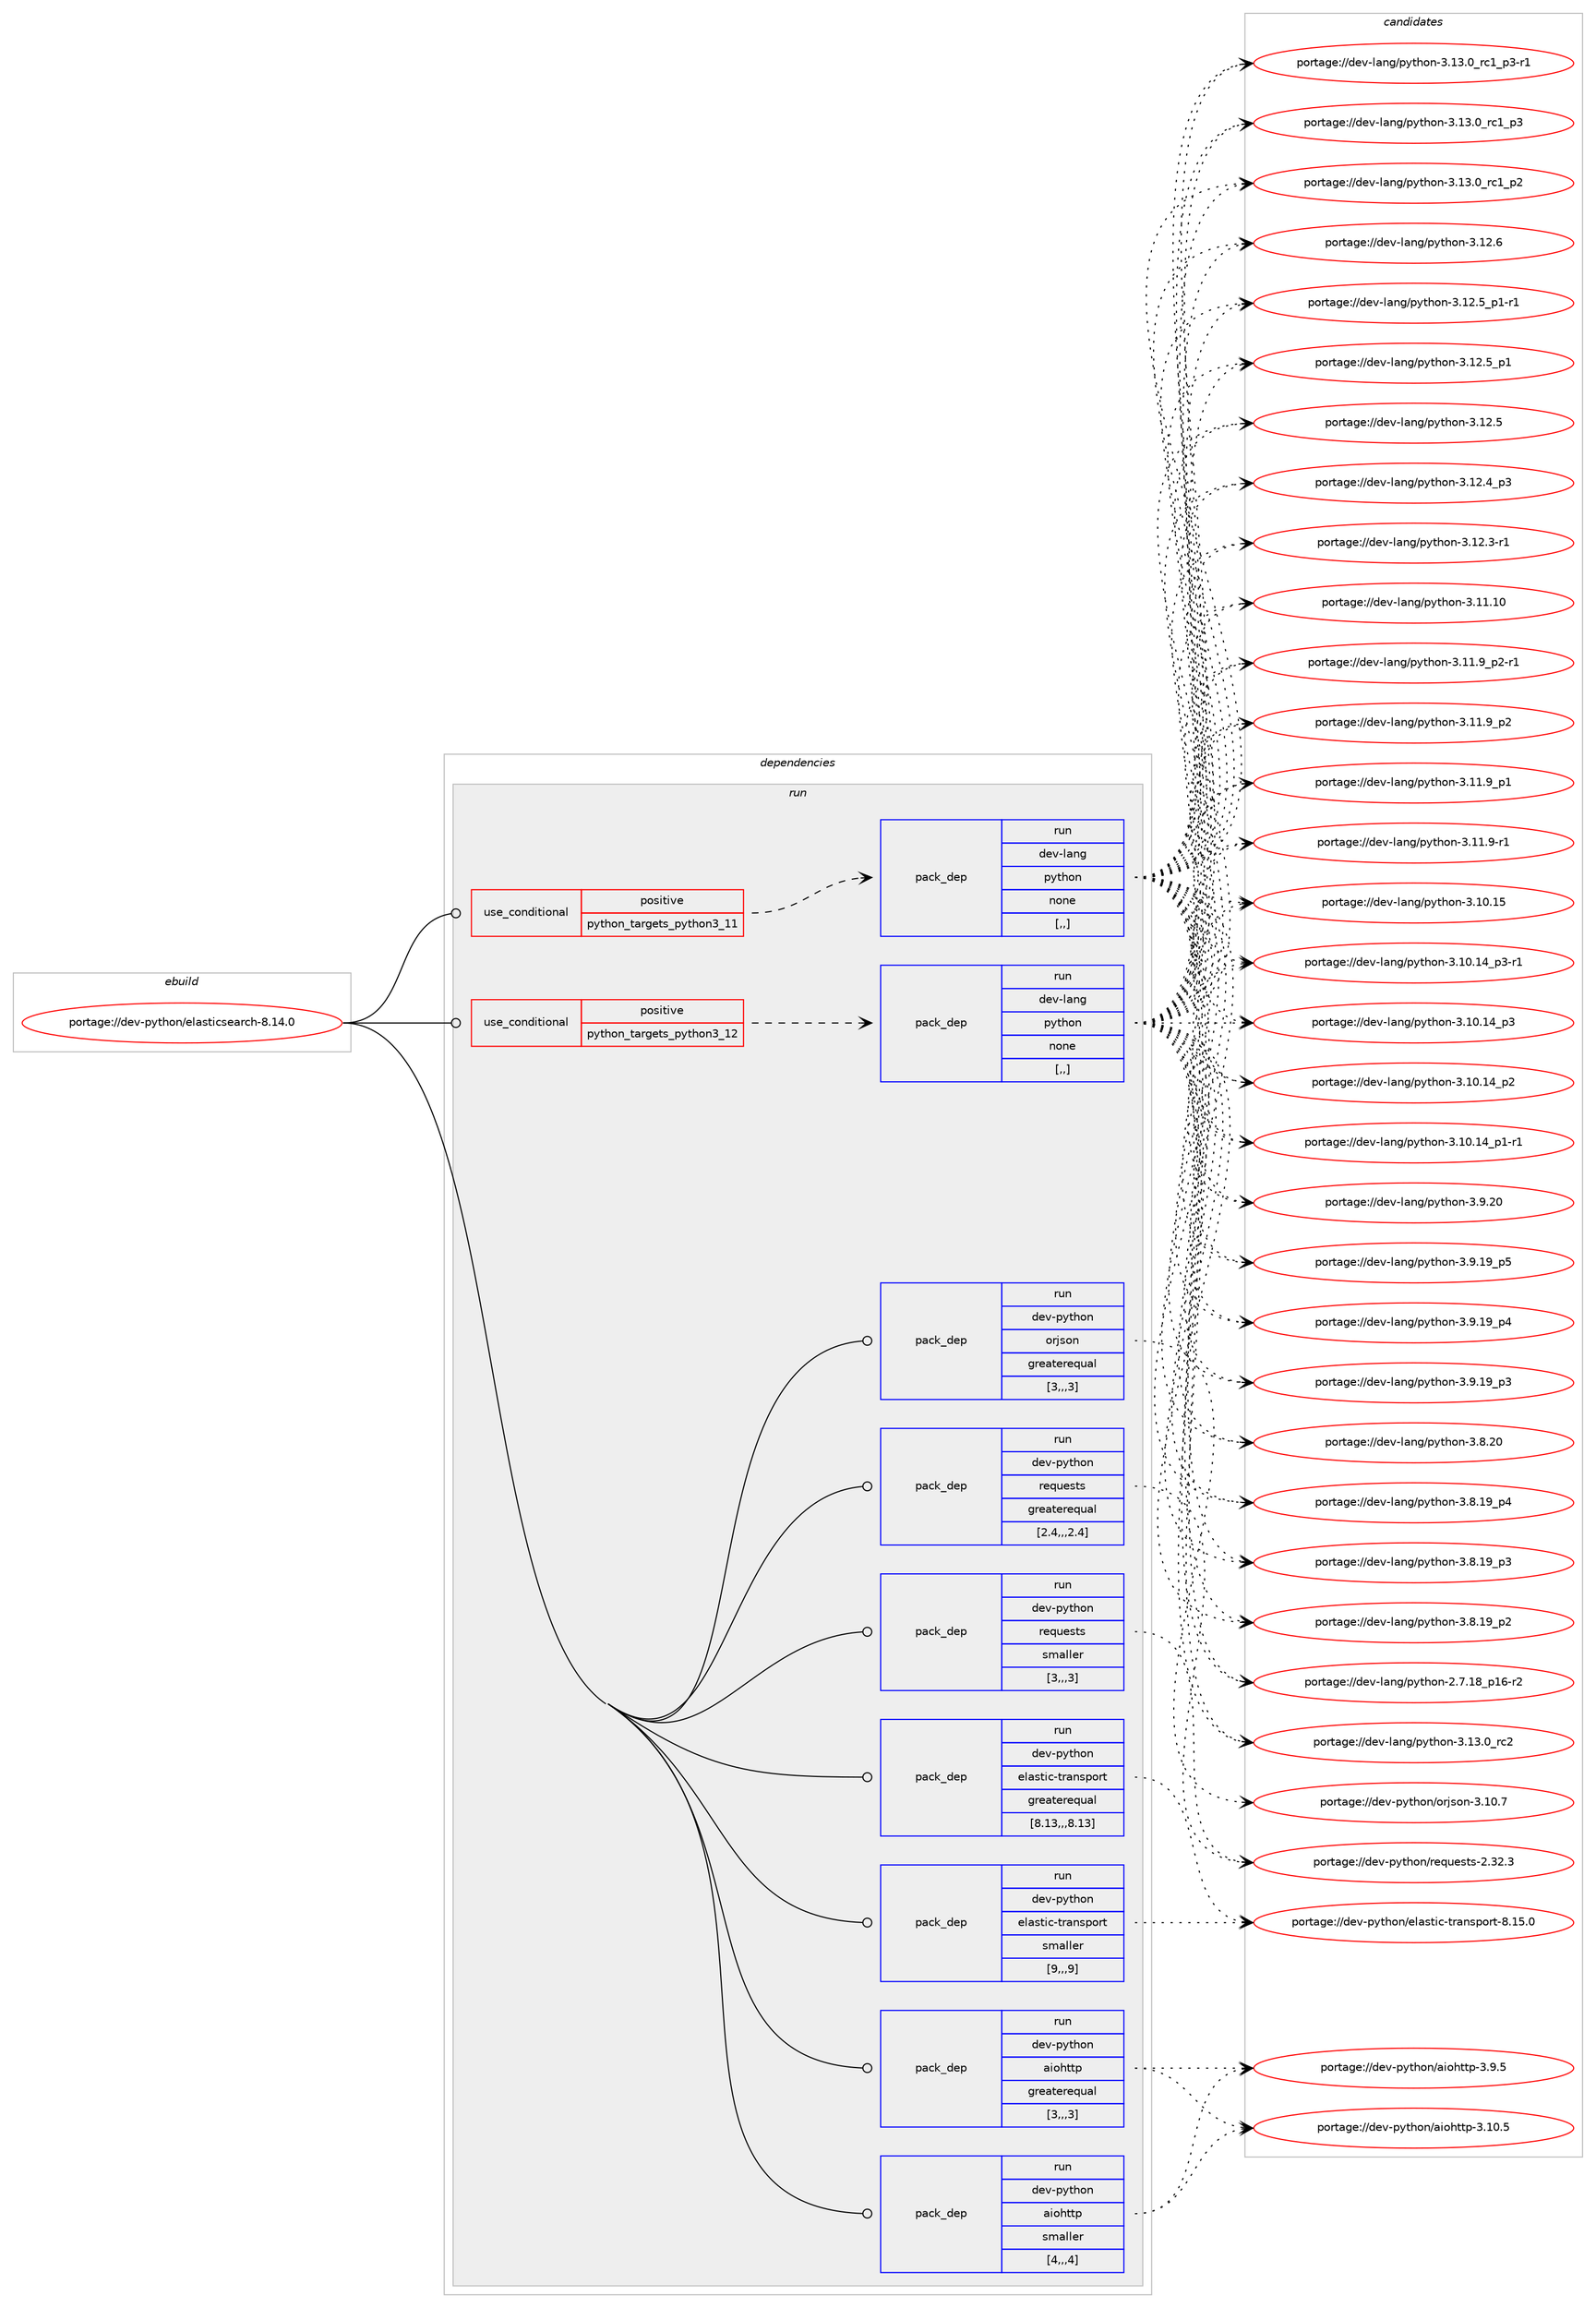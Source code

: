 digraph prolog {

# *************
# Graph options
# *************

newrank=true;
concentrate=true;
compound=true;
graph [rankdir=LR,fontname=Helvetica,fontsize=10,ranksep=1.5];#, ranksep=2.5, nodesep=0.2];
edge  [arrowhead=vee];
node  [fontname=Helvetica,fontsize=10];

# **********
# The ebuild
# **********

subgraph cluster_leftcol {
color=gray;
label=<<i>ebuild</i>>;
id [label="portage://dev-python/elasticsearch-8.14.0", color=red, width=4, href="../dev-python/elasticsearch-8.14.0.svg"];
}

# ****************
# The dependencies
# ****************

subgraph cluster_midcol {
color=gray;
label=<<i>dependencies</i>>;
subgraph cluster_compile {
fillcolor="#eeeeee";
style=filled;
label=<<i>compile</i>>;
}
subgraph cluster_compileandrun {
fillcolor="#eeeeee";
style=filled;
label=<<i>compile and run</i>>;
}
subgraph cluster_run {
fillcolor="#eeeeee";
style=filled;
label=<<i>run</i>>;
subgraph cond162864 {
dependency640141 [label=<<TABLE BORDER="0" CELLBORDER="1" CELLSPACING="0" CELLPADDING="4"><TR><TD ROWSPAN="3" CELLPADDING="10">use_conditional</TD></TR><TR><TD>positive</TD></TR><TR><TD>python_targets_python3_11</TD></TR></TABLE>>, shape=none, color=red];
subgraph pack472459 {
dependency640142 [label=<<TABLE BORDER="0" CELLBORDER="1" CELLSPACING="0" CELLPADDING="4" WIDTH="220"><TR><TD ROWSPAN="6" CELLPADDING="30">pack_dep</TD></TR><TR><TD WIDTH="110">run</TD></TR><TR><TD>dev-lang</TD></TR><TR><TD>python</TD></TR><TR><TD>none</TD></TR><TR><TD>[,,]</TD></TR></TABLE>>, shape=none, color=blue];
}
dependency640141:e -> dependency640142:w [weight=20,style="dashed",arrowhead="vee"];
}
id:e -> dependency640141:w [weight=20,style="solid",arrowhead="odot"];
subgraph cond162865 {
dependency640143 [label=<<TABLE BORDER="0" CELLBORDER="1" CELLSPACING="0" CELLPADDING="4"><TR><TD ROWSPAN="3" CELLPADDING="10">use_conditional</TD></TR><TR><TD>positive</TD></TR><TR><TD>python_targets_python3_12</TD></TR></TABLE>>, shape=none, color=red];
subgraph pack472460 {
dependency640144 [label=<<TABLE BORDER="0" CELLBORDER="1" CELLSPACING="0" CELLPADDING="4" WIDTH="220"><TR><TD ROWSPAN="6" CELLPADDING="30">pack_dep</TD></TR><TR><TD WIDTH="110">run</TD></TR><TR><TD>dev-lang</TD></TR><TR><TD>python</TD></TR><TR><TD>none</TD></TR><TR><TD>[,,]</TD></TR></TABLE>>, shape=none, color=blue];
}
dependency640143:e -> dependency640144:w [weight=20,style="dashed",arrowhead="vee"];
}
id:e -> dependency640143:w [weight=20,style="solid",arrowhead="odot"];
subgraph pack472461 {
dependency640145 [label=<<TABLE BORDER="0" CELLBORDER="1" CELLSPACING="0" CELLPADDING="4" WIDTH="220"><TR><TD ROWSPAN="6" CELLPADDING="30">pack_dep</TD></TR><TR><TD WIDTH="110">run</TD></TR><TR><TD>dev-python</TD></TR><TR><TD>aiohttp</TD></TR><TR><TD>greaterequal</TD></TR><TR><TD>[3,,,3]</TD></TR></TABLE>>, shape=none, color=blue];
}
id:e -> dependency640145:w [weight=20,style="solid",arrowhead="odot"];
subgraph pack472462 {
dependency640146 [label=<<TABLE BORDER="0" CELLBORDER="1" CELLSPACING="0" CELLPADDING="4" WIDTH="220"><TR><TD ROWSPAN="6" CELLPADDING="30">pack_dep</TD></TR><TR><TD WIDTH="110">run</TD></TR><TR><TD>dev-python</TD></TR><TR><TD>aiohttp</TD></TR><TR><TD>smaller</TD></TR><TR><TD>[4,,,4]</TD></TR></TABLE>>, shape=none, color=blue];
}
id:e -> dependency640146:w [weight=20,style="solid",arrowhead="odot"];
subgraph pack472463 {
dependency640147 [label=<<TABLE BORDER="0" CELLBORDER="1" CELLSPACING="0" CELLPADDING="4" WIDTH="220"><TR><TD ROWSPAN="6" CELLPADDING="30">pack_dep</TD></TR><TR><TD WIDTH="110">run</TD></TR><TR><TD>dev-python</TD></TR><TR><TD>elastic-transport</TD></TR><TR><TD>greaterequal</TD></TR><TR><TD>[8.13,,,8.13]</TD></TR></TABLE>>, shape=none, color=blue];
}
id:e -> dependency640147:w [weight=20,style="solid",arrowhead="odot"];
subgraph pack472464 {
dependency640148 [label=<<TABLE BORDER="0" CELLBORDER="1" CELLSPACING="0" CELLPADDING="4" WIDTH="220"><TR><TD ROWSPAN="6" CELLPADDING="30">pack_dep</TD></TR><TR><TD WIDTH="110">run</TD></TR><TR><TD>dev-python</TD></TR><TR><TD>elastic-transport</TD></TR><TR><TD>smaller</TD></TR><TR><TD>[9,,,9]</TD></TR></TABLE>>, shape=none, color=blue];
}
id:e -> dependency640148:w [weight=20,style="solid",arrowhead="odot"];
subgraph pack472465 {
dependency640149 [label=<<TABLE BORDER="0" CELLBORDER="1" CELLSPACING="0" CELLPADDING="4" WIDTH="220"><TR><TD ROWSPAN="6" CELLPADDING="30">pack_dep</TD></TR><TR><TD WIDTH="110">run</TD></TR><TR><TD>dev-python</TD></TR><TR><TD>orjson</TD></TR><TR><TD>greaterequal</TD></TR><TR><TD>[3,,,3]</TD></TR></TABLE>>, shape=none, color=blue];
}
id:e -> dependency640149:w [weight=20,style="solid",arrowhead="odot"];
subgraph pack472466 {
dependency640150 [label=<<TABLE BORDER="0" CELLBORDER="1" CELLSPACING="0" CELLPADDING="4" WIDTH="220"><TR><TD ROWSPAN="6" CELLPADDING="30">pack_dep</TD></TR><TR><TD WIDTH="110">run</TD></TR><TR><TD>dev-python</TD></TR><TR><TD>requests</TD></TR><TR><TD>greaterequal</TD></TR><TR><TD>[2.4,,,2.4]</TD></TR></TABLE>>, shape=none, color=blue];
}
id:e -> dependency640150:w [weight=20,style="solid",arrowhead="odot"];
subgraph pack472467 {
dependency640151 [label=<<TABLE BORDER="0" CELLBORDER="1" CELLSPACING="0" CELLPADDING="4" WIDTH="220"><TR><TD ROWSPAN="6" CELLPADDING="30">pack_dep</TD></TR><TR><TD WIDTH="110">run</TD></TR><TR><TD>dev-python</TD></TR><TR><TD>requests</TD></TR><TR><TD>smaller</TD></TR><TR><TD>[3,,,3]</TD></TR></TABLE>>, shape=none, color=blue];
}
id:e -> dependency640151:w [weight=20,style="solid",arrowhead="odot"];
}
}

# **************
# The candidates
# **************

subgraph cluster_choices {
rank=same;
color=gray;
label=<<i>candidates</i>>;

subgraph choice472459 {
color=black;
nodesep=1;
choice10010111845108971101034711212111610411111045514649514648951149950 [label="portage://dev-lang/python-3.13.0_rc2", color=red, width=4,href="../dev-lang/python-3.13.0_rc2.svg"];
choice1001011184510897110103471121211161041111104551464951464895114994995112514511449 [label="portage://dev-lang/python-3.13.0_rc1_p3-r1", color=red, width=4,href="../dev-lang/python-3.13.0_rc1_p3-r1.svg"];
choice100101118451089711010347112121116104111110455146495146489511499499511251 [label="portage://dev-lang/python-3.13.0_rc1_p3", color=red, width=4,href="../dev-lang/python-3.13.0_rc1_p3.svg"];
choice100101118451089711010347112121116104111110455146495146489511499499511250 [label="portage://dev-lang/python-3.13.0_rc1_p2", color=red, width=4,href="../dev-lang/python-3.13.0_rc1_p2.svg"];
choice10010111845108971101034711212111610411111045514649504654 [label="portage://dev-lang/python-3.12.6", color=red, width=4,href="../dev-lang/python-3.12.6.svg"];
choice1001011184510897110103471121211161041111104551464950465395112494511449 [label="portage://dev-lang/python-3.12.5_p1-r1", color=red, width=4,href="../dev-lang/python-3.12.5_p1-r1.svg"];
choice100101118451089711010347112121116104111110455146495046539511249 [label="portage://dev-lang/python-3.12.5_p1", color=red, width=4,href="../dev-lang/python-3.12.5_p1.svg"];
choice10010111845108971101034711212111610411111045514649504653 [label="portage://dev-lang/python-3.12.5", color=red, width=4,href="../dev-lang/python-3.12.5.svg"];
choice100101118451089711010347112121116104111110455146495046529511251 [label="portage://dev-lang/python-3.12.4_p3", color=red, width=4,href="../dev-lang/python-3.12.4_p3.svg"];
choice100101118451089711010347112121116104111110455146495046514511449 [label="portage://dev-lang/python-3.12.3-r1", color=red, width=4,href="../dev-lang/python-3.12.3-r1.svg"];
choice1001011184510897110103471121211161041111104551464949464948 [label="portage://dev-lang/python-3.11.10", color=red, width=4,href="../dev-lang/python-3.11.10.svg"];
choice1001011184510897110103471121211161041111104551464949465795112504511449 [label="portage://dev-lang/python-3.11.9_p2-r1", color=red, width=4,href="../dev-lang/python-3.11.9_p2-r1.svg"];
choice100101118451089711010347112121116104111110455146494946579511250 [label="portage://dev-lang/python-3.11.9_p2", color=red, width=4,href="../dev-lang/python-3.11.9_p2.svg"];
choice100101118451089711010347112121116104111110455146494946579511249 [label="portage://dev-lang/python-3.11.9_p1", color=red, width=4,href="../dev-lang/python-3.11.9_p1.svg"];
choice100101118451089711010347112121116104111110455146494946574511449 [label="portage://dev-lang/python-3.11.9-r1", color=red, width=4,href="../dev-lang/python-3.11.9-r1.svg"];
choice1001011184510897110103471121211161041111104551464948464953 [label="portage://dev-lang/python-3.10.15", color=red, width=4,href="../dev-lang/python-3.10.15.svg"];
choice100101118451089711010347112121116104111110455146494846495295112514511449 [label="portage://dev-lang/python-3.10.14_p3-r1", color=red, width=4,href="../dev-lang/python-3.10.14_p3-r1.svg"];
choice10010111845108971101034711212111610411111045514649484649529511251 [label="portage://dev-lang/python-3.10.14_p3", color=red, width=4,href="../dev-lang/python-3.10.14_p3.svg"];
choice10010111845108971101034711212111610411111045514649484649529511250 [label="portage://dev-lang/python-3.10.14_p2", color=red, width=4,href="../dev-lang/python-3.10.14_p2.svg"];
choice100101118451089711010347112121116104111110455146494846495295112494511449 [label="portage://dev-lang/python-3.10.14_p1-r1", color=red, width=4,href="../dev-lang/python-3.10.14_p1-r1.svg"];
choice10010111845108971101034711212111610411111045514657465048 [label="portage://dev-lang/python-3.9.20", color=red, width=4,href="../dev-lang/python-3.9.20.svg"];
choice100101118451089711010347112121116104111110455146574649579511253 [label="portage://dev-lang/python-3.9.19_p5", color=red, width=4,href="../dev-lang/python-3.9.19_p5.svg"];
choice100101118451089711010347112121116104111110455146574649579511252 [label="portage://dev-lang/python-3.9.19_p4", color=red, width=4,href="../dev-lang/python-3.9.19_p4.svg"];
choice100101118451089711010347112121116104111110455146574649579511251 [label="portage://dev-lang/python-3.9.19_p3", color=red, width=4,href="../dev-lang/python-3.9.19_p3.svg"];
choice10010111845108971101034711212111610411111045514656465048 [label="portage://dev-lang/python-3.8.20", color=red, width=4,href="../dev-lang/python-3.8.20.svg"];
choice100101118451089711010347112121116104111110455146564649579511252 [label="portage://dev-lang/python-3.8.19_p4", color=red, width=4,href="../dev-lang/python-3.8.19_p4.svg"];
choice100101118451089711010347112121116104111110455146564649579511251 [label="portage://dev-lang/python-3.8.19_p3", color=red, width=4,href="../dev-lang/python-3.8.19_p3.svg"];
choice100101118451089711010347112121116104111110455146564649579511250 [label="portage://dev-lang/python-3.8.19_p2", color=red, width=4,href="../dev-lang/python-3.8.19_p2.svg"];
choice100101118451089711010347112121116104111110455046554649569511249544511450 [label="portage://dev-lang/python-2.7.18_p16-r2", color=red, width=4,href="../dev-lang/python-2.7.18_p16-r2.svg"];
dependency640142:e -> choice10010111845108971101034711212111610411111045514649514648951149950:w [style=dotted,weight="100"];
dependency640142:e -> choice1001011184510897110103471121211161041111104551464951464895114994995112514511449:w [style=dotted,weight="100"];
dependency640142:e -> choice100101118451089711010347112121116104111110455146495146489511499499511251:w [style=dotted,weight="100"];
dependency640142:e -> choice100101118451089711010347112121116104111110455146495146489511499499511250:w [style=dotted,weight="100"];
dependency640142:e -> choice10010111845108971101034711212111610411111045514649504654:w [style=dotted,weight="100"];
dependency640142:e -> choice1001011184510897110103471121211161041111104551464950465395112494511449:w [style=dotted,weight="100"];
dependency640142:e -> choice100101118451089711010347112121116104111110455146495046539511249:w [style=dotted,weight="100"];
dependency640142:e -> choice10010111845108971101034711212111610411111045514649504653:w [style=dotted,weight="100"];
dependency640142:e -> choice100101118451089711010347112121116104111110455146495046529511251:w [style=dotted,weight="100"];
dependency640142:e -> choice100101118451089711010347112121116104111110455146495046514511449:w [style=dotted,weight="100"];
dependency640142:e -> choice1001011184510897110103471121211161041111104551464949464948:w [style=dotted,weight="100"];
dependency640142:e -> choice1001011184510897110103471121211161041111104551464949465795112504511449:w [style=dotted,weight="100"];
dependency640142:e -> choice100101118451089711010347112121116104111110455146494946579511250:w [style=dotted,weight="100"];
dependency640142:e -> choice100101118451089711010347112121116104111110455146494946579511249:w [style=dotted,weight="100"];
dependency640142:e -> choice100101118451089711010347112121116104111110455146494946574511449:w [style=dotted,weight="100"];
dependency640142:e -> choice1001011184510897110103471121211161041111104551464948464953:w [style=dotted,weight="100"];
dependency640142:e -> choice100101118451089711010347112121116104111110455146494846495295112514511449:w [style=dotted,weight="100"];
dependency640142:e -> choice10010111845108971101034711212111610411111045514649484649529511251:w [style=dotted,weight="100"];
dependency640142:e -> choice10010111845108971101034711212111610411111045514649484649529511250:w [style=dotted,weight="100"];
dependency640142:e -> choice100101118451089711010347112121116104111110455146494846495295112494511449:w [style=dotted,weight="100"];
dependency640142:e -> choice10010111845108971101034711212111610411111045514657465048:w [style=dotted,weight="100"];
dependency640142:e -> choice100101118451089711010347112121116104111110455146574649579511253:w [style=dotted,weight="100"];
dependency640142:e -> choice100101118451089711010347112121116104111110455146574649579511252:w [style=dotted,weight="100"];
dependency640142:e -> choice100101118451089711010347112121116104111110455146574649579511251:w [style=dotted,weight="100"];
dependency640142:e -> choice10010111845108971101034711212111610411111045514656465048:w [style=dotted,weight="100"];
dependency640142:e -> choice100101118451089711010347112121116104111110455146564649579511252:w [style=dotted,weight="100"];
dependency640142:e -> choice100101118451089711010347112121116104111110455146564649579511251:w [style=dotted,weight="100"];
dependency640142:e -> choice100101118451089711010347112121116104111110455146564649579511250:w [style=dotted,weight="100"];
dependency640142:e -> choice100101118451089711010347112121116104111110455046554649569511249544511450:w [style=dotted,weight="100"];
}
subgraph choice472460 {
color=black;
nodesep=1;
choice10010111845108971101034711212111610411111045514649514648951149950 [label="portage://dev-lang/python-3.13.0_rc2", color=red, width=4,href="../dev-lang/python-3.13.0_rc2.svg"];
choice1001011184510897110103471121211161041111104551464951464895114994995112514511449 [label="portage://dev-lang/python-3.13.0_rc1_p3-r1", color=red, width=4,href="../dev-lang/python-3.13.0_rc1_p3-r1.svg"];
choice100101118451089711010347112121116104111110455146495146489511499499511251 [label="portage://dev-lang/python-3.13.0_rc1_p3", color=red, width=4,href="../dev-lang/python-3.13.0_rc1_p3.svg"];
choice100101118451089711010347112121116104111110455146495146489511499499511250 [label="portage://dev-lang/python-3.13.0_rc1_p2", color=red, width=4,href="../dev-lang/python-3.13.0_rc1_p2.svg"];
choice10010111845108971101034711212111610411111045514649504654 [label="portage://dev-lang/python-3.12.6", color=red, width=4,href="../dev-lang/python-3.12.6.svg"];
choice1001011184510897110103471121211161041111104551464950465395112494511449 [label="portage://dev-lang/python-3.12.5_p1-r1", color=red, width=4,href="../dev-lang/python-3.12.5_p1-r1.svg"];
choice100101118451089711010347112121116104111110455146495046539511249 [label="portage://dev-lang/python-3.12.5_p1", color=red, width=4,href="../dev-lang/python-3.12.5_p1.svg"];
choice10010111845108971101034711212111610411111045514649504653 [label="portage://dev-lang/python-3.12.5", color=red, width=4,href="../dev-lang/python-3.12.5.svg"];
choice100101118451089711010347112121116104111110455146495046529511251 [label="portage://dev-lang/python-3.12.4_p3", color=red, width=4,href="../dev-lang/python-3.12.4_p3.svg"];
choice100101118451089711010347112121116104111110455146495046514511449 [label="portage://dev-lang/python-3.12.3-r1", color=red, width=4,href="../dev-lang/python-3.12.3-r1.svg"];
choice1001011184510897110103471121211161041111104551464949464948 [label="portage://dev-lang/python-3.11.10", color=red, width=4,href="../dev-lang/python-3.11.10.svg"];
choice1001011184510897110103471121211161041111104551464949465795112504511449 [label="portage://dev-lang/python-3.11.9_p2-r1", color=red, width=4,href="../dev-lang/python-3.11.9_p2-r1.svg"];
choice100101118451089711010347112121116104111110455146494946579511250 [label="portage://dev-lang/python-3.11.9_p2", color=red, width=4,href="../dev-lang/python-3.11.9_p2.svg"];
choice100101118451089711010347112121116104111110455146494946579511249 [label="portage://dev-lang/python-3.11.9_p1", color=red, width=4,href="../dev-lang/python-3.11.9_p1.svg"];
choice100101118451089711010347112121116104111110455146494946574511449 [label="portage://dev-lang/python-3.11.9-r1", color=red, width=4,href="../dev-lang/python-3.11.9-r1.svg"];
choice1001011184510897110103471121211161041111104551464948464953 [label="portage://dev-lang/python-3.10.15", color=red, width=4,href="../dev-lang/python-3.10.15.svg"];
choice100101118451089711010347112121116104111110455146494846495295112514511449 [label="portage://dev-lang/python-3.10.14_p3-r1", color=red, width=4,href="../dev-lang/python-3.10.14_p3-r1.svg"];
choice10010111845108971101034711212111610411111045514649484649529511251 [label="portage://dev-lang/python-3.10.14_p3", color=red, width=4,href="../dev-lang/python-3.10.14_p3.svg"];
choice10010111845108971101034711212111610411111045514649484649529511250 [label="portage://dev-lang/python-3.10.14_p2", color=red, width=4,href="../dev-lang/python-3.10.14_p2.svg"];
choice100101118451089711010347112121116104111110455146494846495295112494511449 [label="portage://dev-lang/python-3.10.14_p1-r1", color=red, width=4,href="../dev-lang/python-3.10.14_p1-r1.svg"];
choice10010111845108971101034711212111610411111045514657465048 [label="portage://dev-lang/python-3.9.20", color=red, width=4,href="../dev-lang/python-3.9.20.svg"];
choice100101118451089711010347112121116104111110455146574649579511253 [label="portage://dev-lang/python-3.9.19_p5", color=red, width=4,href="../dev-lang/python-3.9.19_p5.svg"];
choice100101118451089711010347112121116104111110455146574649579511252 [label="portage://dev-lang/python-3.9.19_p4", color=red, width=4,href="../dev-lang/python-3.9.19_p4.svg"];
choice100101118451089711010347112121116104111110455146574649579511251 [label="portage://dev-lang/python-3.9.19_p3", color=red, width=4,href="../dev-lang/python-3.9.19_p3.svg"];
choice10010111845108971101034711212111610411111045514656465048 [label="portage://dev-lang/python-3.8.20", color=red, width=4,href="../dev-lang/python-3.8.20.svg"];
choice100101118451089711010347112121116104111110455146564649579511252 [label="portage://dev-lang/python-3.8.19_p4", color=red, width=4,href="../dev-lang/python-3.8.19_p4.svg"];
choice100101118451089711010347112121116104111110455146564649579511251 [label="portage://dev-lang/python-3.8.19_p3", color=red, width=4,href="../dev-lang/python-3.8.19_p3.svg"];
choice100101118451089711010347112121116104111110455146564649579511250 [label="portage://dev-lang/python-3.8.19_p2", color=red, width=4,href="../dev-lang/python-3.8.19_p2.svg"];
choice100101118451089711010347112121116104111110455046554649569511249544511450 [label="portage://dev-lang/python-2.7.18_p16-r2", color=red, width=4,href="../dev-lang/python-2.7.18_p16-r2.svg"];
dependency640144:e -> choice10010111845108971101034711212111610411111045514649514648951149950:w [style=dotted,weight="100"];
dependency640144:e -> choice1001011184510897110103471121211161041111104551464951464895114994995112514511449:w [style=dotted,weight="100"];
dependency640144:e -> choice100101118451089711010347112121116104111110455146495146489511499499511251:w [style=dotted,weight="100"];
dependency640144:e -> choice100101118451089711010347112121116104111110455146495146489511499499511250:w [style=dotted,weight="100"];
dependency640144:e -> choice10010111845108971101034711212111610411111045514649504654:w [style=dotted,weight="100"];
dependency640144:e -> choice1001011184510897110103471121211161041111104551464950465395112494511449:w [style=dotted,weight="100"];
dependency640144:e -> choice100101118451089711010347112121116104111110455146495046539511249:w [style=dotted,weight="100"];
dependency640144:e -> choice10010111845108971101034711212111610411111045514649504653:w [style=dotted,weight="100"];
dependency640144:e -> choice100101118451089711010347112121116104111110455146495046529511251:w [style=dotted,weight="100"];
dependency640144:e -> choice100101118451089711010347112121116104111110455146495046514511449:w [style=dotted,weight="100"];
dependency640144:e -> choice1001011184510897110103471121211161041111104551464949464948:w [style=dotted,weight="100"];
dependency640144:e -> choice1001011184510897110103471121211161041111104551464949465795112504511449:w [style=dotted,weight="100"];
dependency640144:e -> choice100101118451089711010347112121116104111110455146494946579511250:w [style=dotted,weight="100"];
dependency640144:e -> choice100101118451089711010347112121116104111110455146494946579511249:w [style=dotted,weight="100"];
dependency640144:e -> choice100101118451089711010347112121116104111110455146494946574511449:w [style=dotted,weight="100"];
dependency640144:e -> choice1001011184510897110103471121211161041111104551464948464953:w [style=dotted,weight="100"];
dependency640144:e -> choice100101118451089711010347112121116104111110455146494846495295112514511449:w [style=dotted,weight="100"];
dependency640144:e -> choice10010111845108971101034711212111610411111045514649484649529511251:w [style=dotted,weight="100"];
dependency640144:e -> choice10010111845108971101034711212111610411111045514649484649529511250:w [style=dotted,weight="100"];
dependency640144:e -> choice100101118451089711010347112121116104111110455146494846495295112494511449:w [style=dotted,weight="100"];
dependency640144:e -> choice10010111845108971101034711212111610411111045514657465048:w [style=dotted,weight="100"];
dependency640144:e -> choice100101118451089711010347112121116104111110455146574649579511253:w [style=dotted,weight="100"];
dependency640144:e -> choice100101118451089711010347112121116104111110455146574649579511252:w [style=dotted,weight="100"];
dependency640144:e -> choice100101118451089711010347112121116104111110455146574649579511251:w [style=dotted,weight="100"];
dependency640144:e -> choice10010111845108971101034711212111610411111045514656465048:w [style=dotted,weight="100"];
dependency640144:e -> choice100101118451089711010347112121116104111110455146564649579511252:w [style=dotted,weight="100"];
dependency640144:e -> choice100101118451089711010347112121116104111110455146564649579511251:w [style=dotted,weight="100"];
dependency640144:e -> choice100101118451089711010347112121116104111110455146564649579511250:w [style=dotted,weight="100"];
dependency640144:e -> choice100101118451089711010347112121116104111110455046554649569511249544511450:w [style=dotted,weight="100"];
}
subgraph choice472461 {
color=black;
nodesep=1;
choice10010111845112121116104111110479710511110411611611245514649484653 [label="portage://dev-python/aiohttp-3.10.5", color=red, width=4,href="../dev-python/aiohttp-3.10.5.svg"];
choice100101118451121211161041111104797105111104116116112455146574653 [label="portage://dev-python/aiohttp-3.9.5", color=red, width=4,href="../dev-python/aiohttp-3.9.5.svg"];
dependency640145:e -> choice10010111845112121116104111110479710511110411611611245514649484653:w [style=dotted,weight="100"];
dependency640145:e -> choice100101118451121211161041111104797105111104116116112455146574653:w [style=dotted,weight="100"];
}
subgraph choice472462 {
color=black;
nodesep=1;
choice10010111845112121116104111110479710511110411611611245514649484653 [label="portage://dev-python/aiohttp-3.10.5", color=red, width=4,href="../dev-python/aiohttp-3.10.5.svg"];
choice100101118451121211161041111104797105111104116116112455146574653 [label="portage://dev-python/aiohttp-3.9.5", color=red, width=4,href="../dev-python/aiohttp-3.9.5.svg"];
dependency640146:e -> choice10010111845112121116104111110479710511110411611611245514649484653:w [style=dotted,weight="100"];
dependency640146:e -> choice100101118451121211161041111104797105111104116116112455146574653:w [style=dotted,weight="100"];
}
subgraph choice472463 {
color=black;
nodesep=1;
choice10010111845112121116104111110471011089711511610599451161149711011511211111411645564649534648 [label="portage://dev-python/elastic-transport-8.15.0", color=red, width=4,href="../dev-python/elastic-transport-8.15.0.svg"];
dependency640147:e -> choice10010111845112121116104111110471011089711511610599451161149711011511211111411645564649534648:w [style=dotted,weight="100"];
}
subgraph choice472464 {
color=black;
nodesep=1;
choice10010111845112121116104111110471011089711511610599451161149711011511211111411645564649534648 [label="portage://dev-python/elastic-transport-8.15.0", color=red, width=4,href="../dev-python/elastic-transport-8.15.0.svg"];
dependency640148:e -> choice10010111845112121116104111110471011089711511610599451161149711011511211111411645564649534648:w [style=dotted,weight="100"];
}
subgraph choice472465 {
color=black;
nodesep=1;
choice100101118451121211161041111104711111410611511111045514649484655 [label="portage://dev-python/orjson-3.10.7", color=red, width=4,href="../dev-python/orjson-3.10.7.svg"];
dependency640149:e -> choice100101118451121211161041111104711111410611511111045514649484655:w [style=dotted,weight="100"];
}
subgraph choice472466 {
color=black;
nodesep=1;
choice100101118451121211161041111104711410111311710111511611545504651504651 [label="portage://dev-python/requests-2.32.3", color=red, width=4,href="../dev-python/requests-2.32.3.svg"];
dependency640150:e -> choice100101118451121211161041111104711410111311710111511611545504651504651:w [style=dotted,weight="100"];
}
subgraph choice472467 {
color=black;
nodesep=1;
choice100101118451121211161041111104711410111311710111511611545504651504651 [label="portage://dev-python/requests-2.32.3", color=red, width=4,href="../dev-python/requests-2.32.3.svg"];
dependency640151:e -> choice100101118451121211161041111104711410111311710111511611545504651504651:w [style=dotted,weight="100"];
}
}

}
